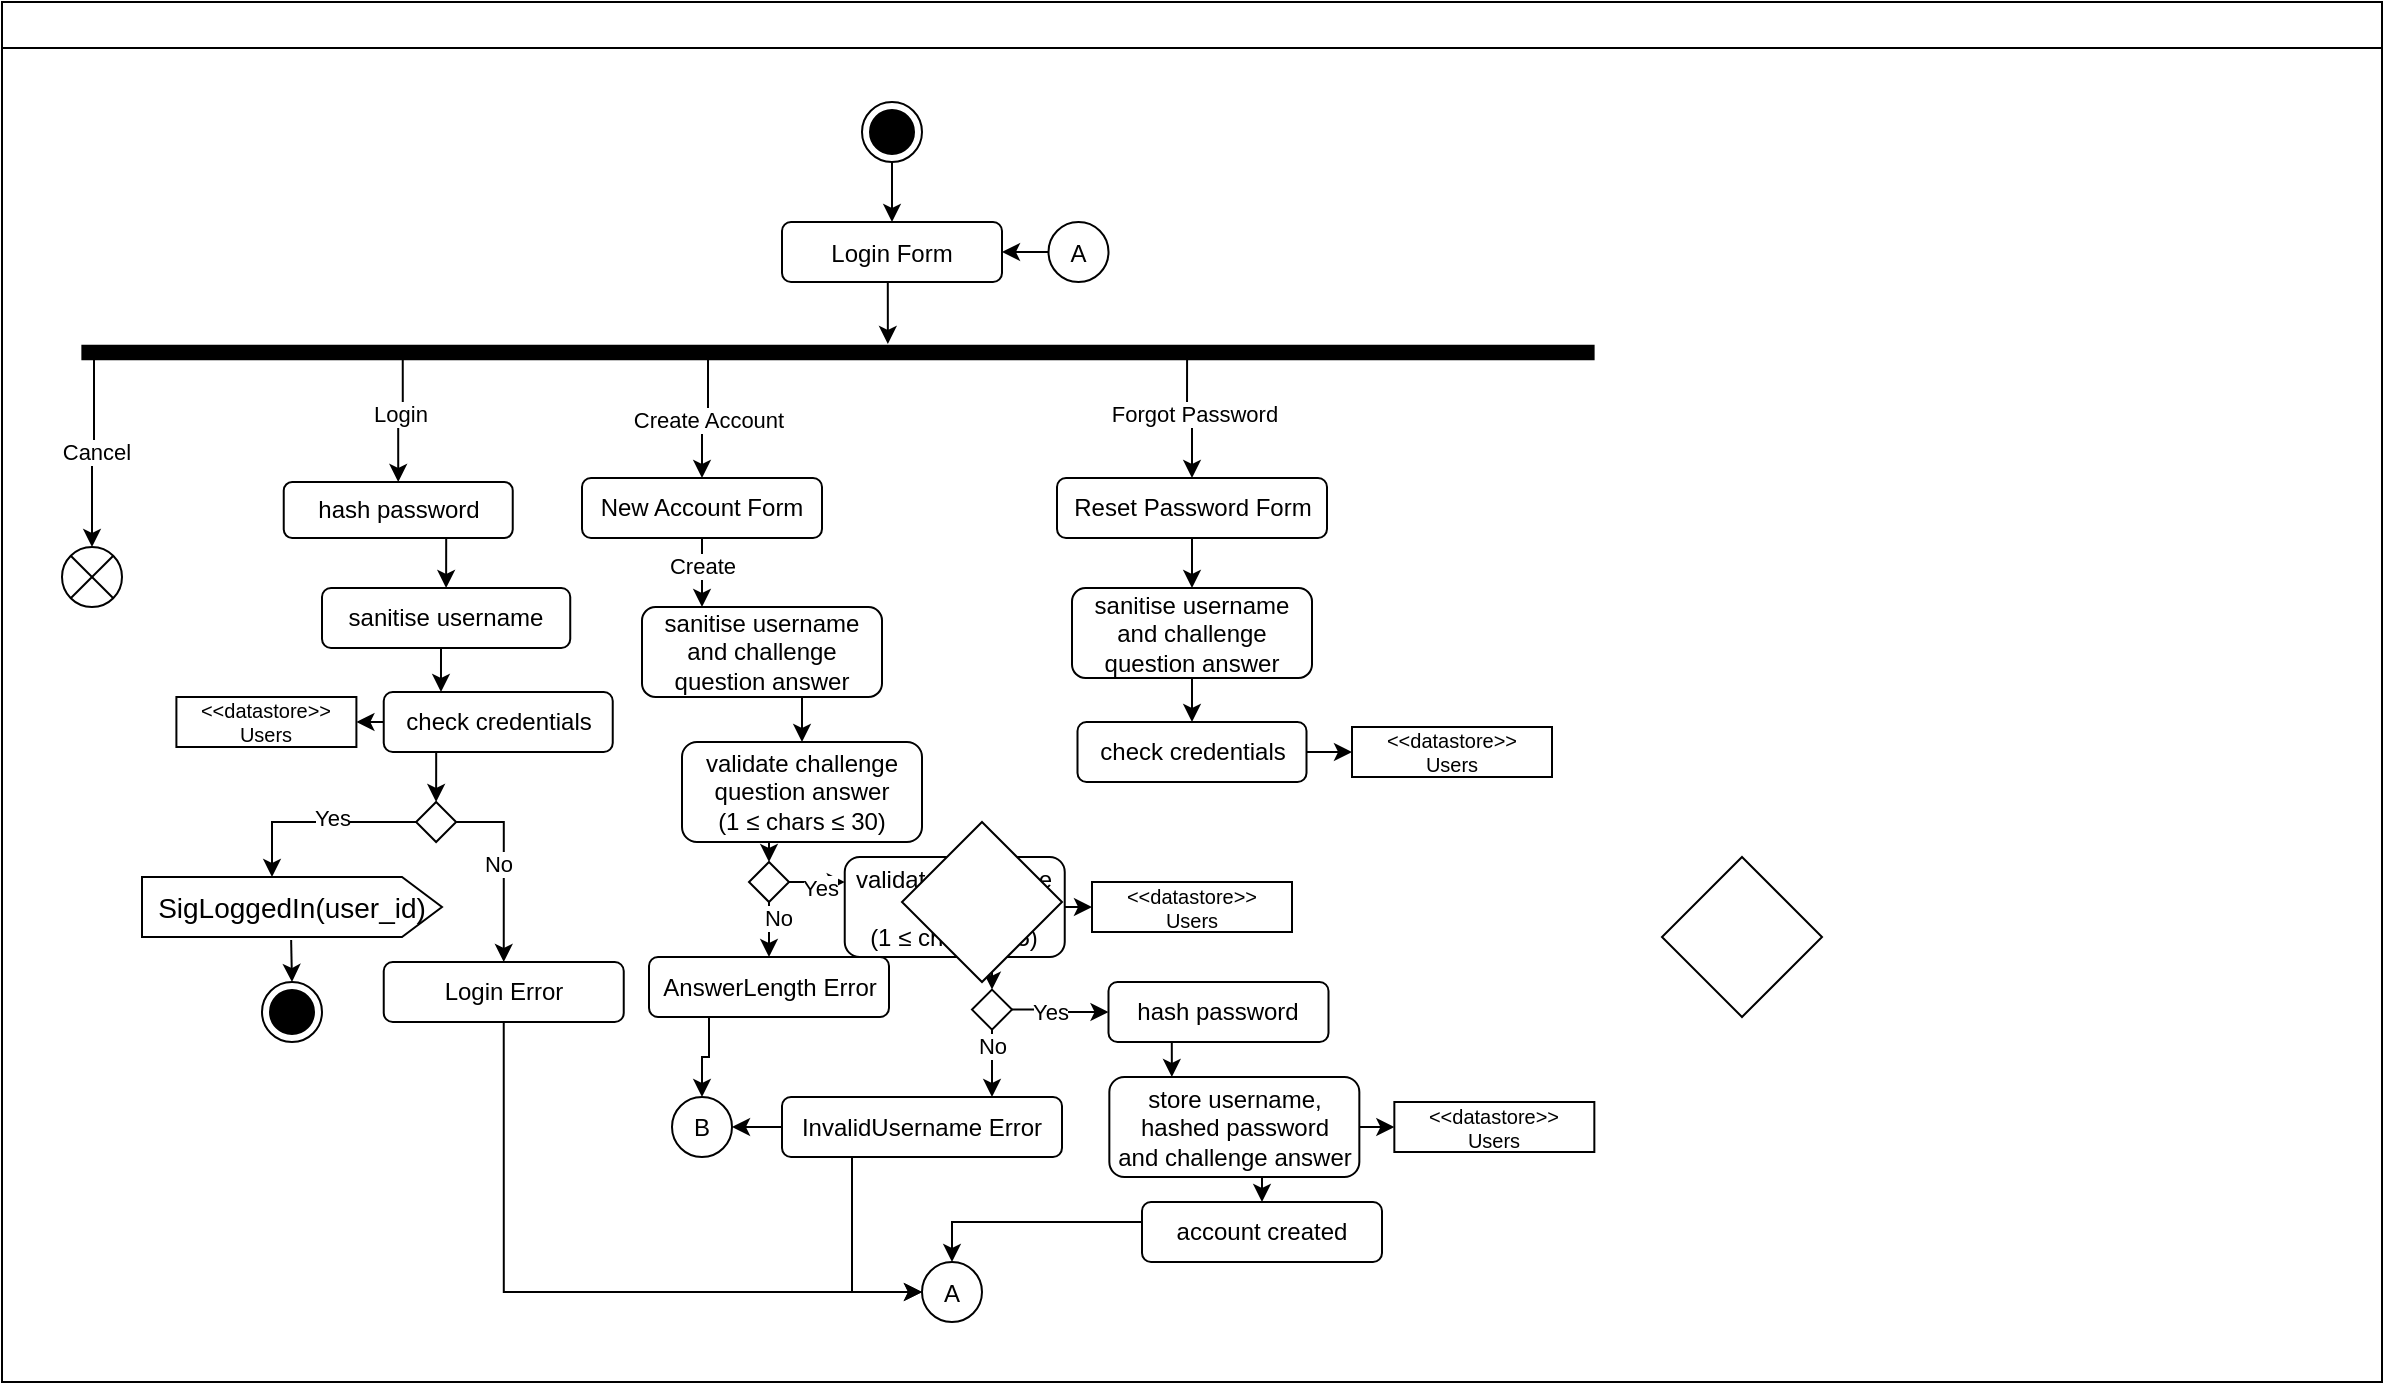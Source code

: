 <mxfile version="24.8.6">
  <diagram name="Page-1" id="e7e014a7-5840-1c2e-5031-d8a46d1fe8dd">
    <mxGraphModel dx="2228" dy="633" grid="1" gridSize="10" guides="1" tooltips="1" connect="1" arrows="1" fold="1" page="1" pageScale="1" pageWidth="1169" pageHeight="826" background="none" math="0" shadow="0">
      <root>
        <mxCell id="0" />
        <mxCell id="1" parent="0" />
        <mxCell id="2" value="" style="swimlane;whiteSpace=wrap" parent="1" vertex="1">
          <mxGeometry x="-140" y="100" width="1190" height="690" as="geometry">
            <mxRectangle x="20" y="120" width="50" height="40" as="alternateBounds" />
          </mxGeometry>
        </mxCell>
        <mxCell id="7" value="Login Form" style="rounded=1;" parent="2" vertex="1">
          <mxGeometry x="390" y="110" width="110" height="30" as="geometry" />
        </mxCell>
        <mxCell id="2FrgjrrF-dDn40EmP_Fg-46" value="" style="edgeStyle=orthogonalEdgeStyle;rounded=0;orthogonalLoop=1;jettySize=auto;html=1;entryX=0.5;entryY=0;entryDx=0;entryDy=0;" parent="2" source="2FrgjrrF-dDn40EmP_Fg-42" target="2FrgjrrF-dDn40EmP_Fg-44" edge="1">
          <mxGeometry relative="1" as="geometry">
            <mxPoint x="115" y="442" as="targetPoint" />
            <Array as="points">
              <mxPoint x="46" y="228" />
              <mxPoint x="17" y="228" />
            </Array>
          </mxGeometry>
        </mxCell>
        <mxCell id="2FrgjrrF-dDn40EmP_Fg-47" value="Cancel" style="edgeLabel;html=1;align=center;verticalAlign=middle;resizable=0;points=[];" parent="2FrgjrrF-dDn40EmP_Fg-46" vertex="1" connectable="0">
          <mxGeometry x="-0.034" y="1" relative="1" as="geometry">
            <mxPoint as="offset" />
          </mxGeometry>
        </mxCell>
        <mxCell id="6vOyJ-sNBMJ700w3KjmY-45" style="edgeStyle=orthogonalEdgeStyle;rounded=0;orthogonalLoop=1;jettySize=auto;html=1;entryX=0.5;entryY=0;entryDx=0;entryDy=0;exitX=0.858;exitY=0.586;exitDx=0;exitDy=0;exitPerimeter=0;" edge="1" parent="2" source="2FrgjrrF-dDn40EmP_Fg-42" target="2FrgjrrF-dDn40EmP_Fg-80">
          <mxGeometry relative="1" as="geometry" />
        </mxCell>
        <mxCell id="6vOyJ-sNBMJ700w3KjmY-48" value="Create Account" style="edgeLabel;html=1;align=center;verticalAlign=middle;resizable=0;points=[];" vertex="1" connectable="0" parent="6vOyJ-sNBMJ700w3KjmY-45">
          <mxGeometry x="-0.033" relative="1" as="geometry">
            <mxPoint as="offset" />
          </mxGeometry>
        </mxCell>
        <mxCell id="6vOyJ-sNBMJ700w3KjmY-46" style="edgeStyle=orthogonalEdgeStyle;rounded=0;orthogonalLoop=1;jettySize=auto;html=1;entryX=0.5;entryY=0;entryDx=0;entryDy=0;exitX=1.056;exitY=0.788;exitDx=0;exitDy=0;exitPerimeter=0;" edge="1" parent="2" source="2FrgjrrF-dDn40EmP_Fg-42" target="2FrgjrrF-dDn40EmP_Fg-48">
          <mxGeometry relative="1" as="geometry" />
        </mxCell>
        <mxCell id="6vOyJ-sNBMJ700w3KjmY-47" value="Login" style="edgeLabel;html=1;align=center;verticalAlign=middle;resizable=0;points=[];" vertex="1" connectable="0" parent="6vOyJ-sNBMJ700w3KjmY-46">
          <mxGeometry x="-0.157" y="-2" relative="1" as="geometry">
            <mxPoint as="offset" />
          </mxGeometry>
        </mxCell>
        <mxCell id="6vOyJ-sNBMJ700w3KjmY-61" style="edgeStyle=orthogonalEdgeStyle;rounded=0;orthogonalLoop=1;jettySize=auto;html=1;entryX=0.5;entryY=0;entryDx=0;entryDy=0;exitX=0.463;exitY=0.269;exitDx=0;exitDy=0;exitPerimeter=0;" edge="1" parent="2" source="2FrgjrrF-dDn40EmP_Fg-42" target="2FrgjrrF-dDn40EmP_Fg-113">
          <mxGeometry relative="1" as="geometry" />
        </mxCell>
        <mxCell id="6vOyJ-sNBMJ700w3KjmY-62" value="Forgot Password" style="edgeLabel;html=1;align=center;verticalAlign=middle;resizable=0;points=[];" vertex="1" connectable="0" parent="6vOyJ-sNBMJ700w3KjmY-61">
          <mxGeometry x="-0.071" y="3" relative="1" as="geometry">
            <mxPoint as="offset" />
          </mxGeometry>
        </mxCell>
        <mxCell id="2FrgjrrF-dDn40EmP_Fg-42" value="" style="html=1;points=[];perimeter=orthogonalPerimeter;fillColor=strokeColor;rotation=90;" parent="2" vertex="1">
          <mxGeometry x="414.62" y="-202.56" width="6.75" height="755.62" as="geometry" />
        </mxCell>
        <mxCell id="2FrgjrrF-dDn40EmP_Fg-44" value="" style="shape=sumEllipse;perimeter=ellipsePerimeter;html=1;backgroundOutline=1;" parent="2" vertex="1">
          <mxGeometry x="30" y="272.5" width="30" height="30" as="geometry" />
        </mxCell>
        <mxCell id="2FrgjrrF-dDn40EmP_Fg-53" style="edgeStyle=orthogonalEdgeStyle;rounded=0;orthogonalLoop=1;jettySize=auto;html=1;exitX=0.75;exitY=1;exitDx=0;exitDy=0;entryX=0.5;entryY=0;entryDx=0;entryDy=0;" parent="2" source="2FrgjrrF-dDn40EmP_Fg-48" target="2FrgjrrF-dDn40EmP_Fg-52" edge="1">
          <mxGeometry relative="1" as="geometry" />
        </mxCell>
        <mxCell id="2FrgjrrF-dDn40EmP_Fg-48" value="hash password" style="rounded=1;whiteSpace=wrap;html=1;" parent="2" vertex="1">
          <mxGeometry x="140.87" y="240" width="114.5" height="28" as="geometry" />
        </mxCell>
        <mxCell id="2FrgjrrF-dDn40EmP_Fg-55" style="edgeStyle=orthogonalEdgeStyle;rounded=0;orthogonalLoop=1;jettySize=auto;html=1;exitX=0.5;exitY=1;exitDx=0;exitDy=0;entryX=0.25;entryY=0;entryDx=0;entryDy=0;" parent="2" source="2FrgjrrF-dDn40EmP_Fg-52" target="2FrgjrrF-dDn40EmP_Fg-54" edge="1">
          <mxGeometry relative="1" as="geometry" />
        </mxCell>
        <mxCell id="2FrgjrrF-dDn40EmP_Fg-52" value="sanitise username" style="rounded=1;whiteSpace=wrap;html=1;" parent="2" vertex="1">
          <mxGeometry x="160" y="293" width="124.12" height="30" as="geometry" />
        </mxCell>
        <mxCell id="2FrgjrrF-dDn40EmP_Fg-61" style="edgeStyle=orthogonalEdgeStyle;rounded=0;orthogonalLoop=1;jettySize=auto;html=1;exitX=0.5;exitY=1;exitDx=0;exitDy=0;entryX=0.5;entryY=0;entryDx=0;entryDy=0;" parent="2" source="2FrgjrrF-dDn40EmP_Fg-54" target="2FrgjrrF-dDn40EmP_Fg-60" edge="1">
          <mxGeometry relative="1" as="geometry" />
        </mxCell>
        <mxCell id="6vOyJ-sNBMJ700w3KjmY-31" style="edgeStyle=orthogonalEdgeStyle;rounded=0;orthogonalLoop=1;jettySize=auto;html=1;exitX=0;exitY=0.5;exitDx=0;exitDy=0;entryX=1;entryY=0.5;entryDx=0;entryDy=0;" edge="1" parent="2" source="2FrgjrrF-dDn40EmP_Fg-54" target="2FrgjrrF-dDn40EmP_Fg-56">
          <mxGeometry relative="1" as="geometry" />
        </mxCell>
        <mxCell id="2FrgjrrF-dDn40EmP_Fg-54" value="check credentials" style="rounded=1;whiteSpace=wrap;html=1;" parent="2" vertex="1">
          <mxGeometry x="190.87" y="345" width="114.5" height="30" as="geometry" />
        </mxCell>
        <mxCell id="2FrgjrrF-dDn40EmP_Fg-56" value="&lt;div style=&quot;font-size: 10px;&quot;&gt;&lt;font style=&quot;font-size: 10px;&quot;&gt;&amp;lt;&amp;lt;datastore&amp;gt;&amp;gt;&lt;/font&gt;&lt;/div&gt;&lt;div style=&quot;font-size: 10px;&quot;&gt;&lt;font style=&quot;font-size: 10px;&quot;&gt;Users&lt;br&gt;&lt;/font&gt;&lt;/div&gt;" style="rounded=0;whiteSpace=wrap;html=1;" parent="2" vertex="1">
          <mxGeometry x="87.2" y="347.5" width="90" height="25" as="geometry" />
        </mxCell>
        <mxCell id="2FrgjrrF-dDn40EmP_Fg-72" style="edgeStyle=orthogonalEdgeStyle;rounded=0;orthogonalLoop=1;jettySize=auto;html=1;exitX=1;exitY=0.5;exitDx=0;exitDy=0;entryX=0.5;entryY=0;entryDx=0;entryDy=0;" parent="2" source="2FrgjrrF-dDn40EmP_Fg-60" target="2FrgjrrF-dDn40EmP_Fg-71" edge="1">
          <mxGeometry relative="1" as="geometry" />
        </mxCell>
        <mxCell id="2FrgjrrF-dDn40EmP_Fg-75" value="No" style="edgeLabel;html=1;align=center;verticalAlign=middle;resizable=0;points=[];" parent="2FrgjrrF-dDn40EmP_Fg-72" vertex="1" connectable="0">
          <mxGeometry x="-0.048" y="-2" relative="1" as="geometry">
            <mxPoint x="-1" as="offset" />
          </mxGeometry>
        </mxCell>
        <mxCell id="2FrgjrrF-dDn40EmP_Fg-60" value="" style="rhombus;whiteSpace=wrap;html=1;" parent="2" vertex="1">
          <mxGeometry x="207.06" y="400" width="20" height="20" as="geometry" />
        </mxCell>
        <mxCell id="2FrgjrrF-dDn40EmP_Fg-66" style="edgeStyle=orthogonalEdgeStyle;rounded=0;orthogonalLoop=1;jettySize=auto;html=1;exitX=0.343;exitY=0.967;exitDx=0;exitDy=0;exitPerimeter=0;entryX=0.5;entryY=0;entryDx=0;entryDy=0;" parent="2" target="2FrgjrrF-dDn40EmP_Fg-65" edge="1">
          <mxGeometry relative="1" as="geometry">
            <mxPoint x="144.57" y="469.01" as="sourcePoint" />
          </mxGeometry>
        </mxCell>
        <mxCell id="2FrgjrrF-dDn40EmP_Fg-65" value="" style="ellipse;html=1;shape=endState;fillColor=strokeColor;" parent="2" vertex="1">
          <mxGeometry x="130" y="490" width="30" height="30" as="geometry" />
        </mxCell>
        <mxCell id="2FrgjrrF-dDn40EmP_Fg-79" style="edgeStyle=orthogonalEdgeStyle;rounded=0;orthogonalLoop=1;jettySize=auto;html=1;exitX=0;exitY=0.5;exitDx=0;exitDy=0;entryX=1;entryY=0.5;entryDx=0;entryDy=0;" parent="2" source="2FrgjrrF-dDn40EmP_Fg-68" target="7" edge="1">
          <mxGeometry relative="1" as="geometry" />
        </mxCell>
        <mxCell id="2FrgjrrF-dDn40EmP_Fg-68" value="A" style="ellipse;" parent="2" vertex="1">
          <mxGeometry x="523.25" y="110" width="30" height="30" as="geometry" />
        </mxCell>
        <mxCell id="2FrgjrrF-dDn40EmP_Fg-70" value="A" style="ellipse;" parent="2" vertex="1">
          <mxGeometry x="460" y="630" width="30" height="30" as="geometry" />
        </mxCell>
        <mxCell id="6vOyJ-sNBMJ700w3KjmY-33" style="edgeStyle=orthogonalEdgeStyle;rounded=0;orthogonalLoop=1;jettySize=auto;html=1;exitX=0.5;exitY=1;exitDx=0;exitDy=0;entryX=0;entryY=0.5;entryDx=0;entryDy=0;" edge="1" parent="2" source="2FrgjrrF-dDn40EmP_Fg-71" target="2FrgjrrF-dDn40EmP_Fg-70">
          <mxGeometry relative="1" as="geometry" />
        </mxCell>
        <mxCell id="2FrgjrrF-dDn40EmP_Fg-71" value="Login Error" style="rounded=1;whiteSpace=wrap;html=1;" parent="2" vertex="1">
          <mxGeometry x="190.87" y="480" width="120" height="30" as="geometry" />
        </mxCell>
        <mxCell id="6vOyJ-sNBMJ700w3KjmY-10" style="edgeStyle=orthogonalEdgeStyle;rounded=0;orthogonalLoop=1;jettySize=auto;html=1;exitX=0.5;exitY=1;exitDx=0;exitDy=0;entryX=0.5;entryY=0;entryDx=0;entryDy=0;" edge="1" parent="2" source="2FrgjrrF-dDn40EmP_Fg-76" target="6vOyJ-sNBMJ700w3KjmY-7">
          <mxGeometry relative="1" as="geometry" />
        </mxCell>
        <mxCell id="2FrgjrrF-dDn40EmP_Fg-76" value="sanitise username and challenge question answer" style="rounded=1;whiteSpace=wrap;html=1;" parent="2" vertex="1">
          <mxGeometry x="320" y="302.5" width="120" height="45" as="geometry" />
        </mxCell>
        <mxCell id="2FrgjrrF-dDn40EmP_Fg-83" style="edgeStyle=orthogonalEdgeStyle;rounded=0;orthogonalLoop=1;jettySize=auto;html=1;exitX=0.5;exitY=1;exitDx=0;exitDy=0;entryX=0.25;entryY=0;entryDx=0;entryDy=0;" parent="2" source="2FrgjrrF-dDn40EmP_Fg-80" target="2FrgjrrF-dDn40EmP_Fg-76" edge="1">
          <mxGeometry relative="1" as="geometry" />
        </mxCell>
        <mxCell id="2FrgjrrF-dDn40EmP_Fg-84" value="Create" style="edgeLabel;html=1;align=center;verticalAlign=middle;resizable=0;points=[];" parent="2FrgjrrF-dDn40EmP_Fg-83" vertex="1" connectable="0">
          <mxGeometry x="-0.192" relative="1" as="geometry">
            <mxPoint as="offset" />
          </mxGeometry>
        </mxCell>
        <mxCell id="2FrgjrrF-dDn40EmP_Fg-80" value="New Account Form" style="rounded=1;whiteSpace=wrap;html=1;" parent="2" vertex="1">
          <mxGeometry x="290" y="238" width="120" height="30" as="geometry" />
        </mxCell>
        <mxCell id="2FrgjrrF-dDn40EmP_Fg-90" style="edgeStyle=orthogonalEdgeStyle;rounded=0;orthogonalLoop=1;jettySize=auto;html=1;exitX=0.5;exitY=1;exitDx=0;exitDy=0;entryX=0.5;entryY=0;entryDx=0;entryDy=0;" parent="2" source="2FrgjrrF-dDn40EmP_Fg-85" target="2FrgjrrF-dDn40EmP_Fg-89" edge="1">
          <mxGeometry relative="1" as="geometry" />
        </mxCell>
        <mxCell id="2FrgjrrF-dDn40EmP_Fg-107" style="edgeStyle=orthogonalEdgeStyle;rounded=0;orthogonalLoop=1;jettySize=auto;html=1;exitX=1;exitY=0.5;exitDx=0;exitDy=0;entryX=0;entryY=0.5;entryDx=0;entryDy=0;" parent="2" source="2FrgjrrF-dDn40EmP_Fg-85" target="2FrgjrrF-dDn40EmP_Fg-102" edge="1">
          <mxGeometry relative="1" as="geometry" />
        </mxCell>
        <mxCell id="2FrgjrrF-dDn40EmP_Fg-85" value="&lt;div&gt;validate username&lt;/div&gt;&lt;div&gt;unique,&lt;br&gt;&lt;/div&gt;&lt;div&gt;(1 ≤ chars ≤ 15)&lt;br&gt;&lt;/div&gt;" style="rounded=1;whiteSpace=wrap;html=1;" parent="2" vertex="1">
          <mxGeometry x="421.37" y="427.5" width="110" height="50" as="geometry" />
        </mxCell>
        <mxCell id="2FrgjrrF-dDn40EmP_Fg-87" value="&lt;div style=&quot;font-size: 10px;&quot;&gt;&lt;font style=&quot;font-size: 10px;&quot;&gt;&amp;lt;&amp;lt;datastore&amp;gt;&amp;gt;&lt;/font&gt;&lt;/div&gt;&lt;div style=&quot;font-size: 10px;&quot;&gt;&lt;font style=&quot;font-size: 10px;&quot;&gt;Users&lt;br&gt;&lt;/font&gt;&lt;/div&gt;" style="rounded=0;whiteSpace=wrap;html=1;" parent="2" vertex="1">
          <mxGeometry x="696.17" y="550" width="100" height="25" as="geometry" />
        </mxCell>
        <mxCell id="2FrgjrrF-dDn40EmP_Fg-100" style="edgeStyle=orthogonalEdgeStyle;rounded=0;orthogonalLoop=1;jettySize=auto;html=1;exitX=1;exitY=0.5;exitDx=0;exitDy=0;entryX=0;entryY=0.5;entryDx=0;entryDy=0;" parent="2" source="2FrgjrrF-dDn40EmP_Fg-89" target="2FrgjrrF-dDn40EmP_Fg-99" edge="1">
          <mxGeometry relative="1" as="geometry" />
        </mxCell>
        <mxCell id="6vOyJ-sNBMJ700w3KjmY-13" value="Yes" style="edgeLabel;html=1;align=center;verticalAlign=middle;resizable=0;points=[];" vertex="1" connectable="0" parent="2FrgjrrF-dDn40EmP_Fg-100">
          <mxGeometry x="-0.225" y="-1" relative="1" as="geometry">
            <mxPoint as="offset" />
          </mxGeometry>
        </mxCell>
        <mxCell id="6vOyJ-sNBMJ700w3KjmY-50" style="edgeStyle=orthogonalEdgeStyle;rounded=0;orthogonalLoop=1;jettySize=auto;html=1;exitX=0.5;exitY=1;exitDx=0;exitDy=0;entryX=0.75;entryY=0;entryDx=0;entryDy=0;" edge="1" parent="2" source="2FrgjrrF-dDn40EmP_Fg-89" target="2FrgjrrF-dDn40EmP_Fg-91">
          <mxGeometry relative="1" as="geometry" />
        </mxCell>
        <mxCell id="6vOyJ-sNBMJ700w3KjmY-51" value="No" style="edgeLabel;html=1;align=center;verticalAlign=middle;resizable=0;points=[];" vertex="1" connectable="0" parent="6vOyJ-sNBMJ700w3KjmY-50">
          <mxGeometry x="-0.573" relative="1" as="geometry">
            <mxPoint y="1" as="offset" />
          </mxGeometry>
        </mxCell>
        <mxCell id="2FrgjrrF-dDn40EmP_Fg-89" value="" style="rhombus;whiteSpace=wrap;html=1;" parent="2" vertex="1">
          <mxGeometry x="485.0" y="493.81" width="20" height="20" as="geometry" />
        </mxCell>
        <mxCell id="6vOyJ-sNBMJ700w3KjmY-54" style="edgeStyle=orthogonalEdgeStyle;rounded=0;orthogonalLoop=1;jettySize=auto;html=1;exitX=0.25;exitY=1;exitDx=0;exitDy=0;entryX=0;entryY=0.5;entryDx=0;entryDy=0;" edge="1" parent="2" source="2FrgjrrF-dDn40EmP_Fg-91" target="2FrgjrrF-dDn40EmP_Fg-70">
          <mxGeometry relative="1" as="geometry" />
        </mxCell>
        <mxCell id="6vOyJ-sNBMJ700w3KjmY-74" style="edgeStyle=orthogonalEdgeStyle;rounded=0;orthogonalLoop=1;jettySize=auto;html=1;exitX=0;exitY=0.5;exitDx=0;exitDy=0;entryX=1;entryY=0.5;entryDx=0;entryDy=0;" edge="1" parent="2" source="2FrgjrrF-dDn40EmP_Fg-91" target="6vOyJ-sNBMJ700w3KjmY-72">
          <mxGeometry relative="1" as="geometry" />
        </mxCell>
        <mxCell id="2FrgjrrF-dDn40EmP_Fg-91" value="InvalidUsername Error" style="rounded=1;whiteSpace=wrap;html=1;" parent="2" vertex="1">
          <mxGeometry x="390.0" y="547.5" width="140" height="30" as="geometry" />
        </mxCell>
        <mxCell id="2FrgjrrF-dDn40EmP_Fg-98" style="edgeStyle=orthogonalEdgeStyle;rounded=0;orthogonalLoop=1;jettySize=auto;html=1;exitX=0.5;exitY=1;exitDx=0;exitDy=0;entryX=0.5;entryY=0;entryDx=0;entryDy=0;" parent="2" source="2FrgjrrF-dDn40EmP_Fg-96" target="7" edge="1">
          <mxGeometry relative="1" as="geometry" />
        </mxCell>
        <mxCell id="2FrgjrrF-dDn40EmP_Fg-96" value="" style="ellipse;html=1;shape=endState;fillColor=strokeColor;" parent="2" vertex="1">
          <mxGeometry x="430" y="50" width="30" height="30" as="geometry" />
        </mxCell>
        <mxCell id="2FrgjrrF-dDn40EmP_Fg-105" style="edgeStyle=orthogonalEdgeStyle;rounded=0;orthogonalLoop=1;jettySize=auto;html=1;exitX=0.5;exitY=1;exitDx=0;exitDy=0;entryX=0.25;entryY=0;entryDx=0;entryDy=0;" parent="2" source="2FrgjrrF-dDn40EmP_Fg-99" target="2FrgjrrF-dDn40EmP_Fg-101" edge="1">
          <mxGeometry relative="1" as="geometry" />
        </mxCell>
        <mxCell id="2FrgjrrF-dDn40EmP_Fg-99" value="hash password" style="rounded=1;whiteSpace=wrap;html=1;" parent="2" vertex="1">
          <mxGeometry x="553.25" y="490" width="110" height="30" as="geometry" />
        </mxCell>
        <mxCell id="2FrgjrrF-dDn40EmP_Fg-103" style="edgeStyle=orthogonalEdgeStyle;rounded=0;orthogonalLoop=1;jettySize=auto;html=1;exitX=1;exitY=0.5;exitDx=0;exitDy=0;entryX=0;entryY=0.5;entryDx=0;entryDy=0;" parent="2" source="2FrgjrrF-dDn40EmP_Fg-101" target="2FrgjrrF-dDn40EmP_Fg-87" edge="1">
          <mxGeometry relative="1" as="geometry" />
        </mxCell>
        <mxCell id="2FrgjrrF-dDn40EmP_Fg-110" style="edgeStyle=orthogonalEdgeStyle;rounded=0;orthogonalLoop=1;jettySize=auto;html=1;exitX=0.5;exitY=1;exitDx=0;exitDy=0;entryX=0.5;entryY=0;entryDx=0;entryDy=0;" parent="2" source="2FrgjrrF-dDn40EmP_Fg-101" target="2FrgjrrF-dDn40EmP_Fg-109" edge="1">
          <mxGeometry relative="1" as="geometry" />
        </mxCell>
        <mxCell id="2FrgjrrF-dDn40EmP_Fg-101" value="&lt;div&gt;store username, hashed password&lt;/div&gt;&lt;div&gt;and challenge answer&lt;br&gt;&lt;/div&gt;" style="rounded=1;whiteSpace=wrap;html=1;" parent="2" vertex="1">
          <mxGeometry x="553.67" y="537.5" width="125" height="50" as="geometry" />
        </mxCell>
        <mxCell id="2FrgjrrF-dDn40EmP_Fg-102" value="&lt;div style=&quot;font-size: 10px;&quot;&gt;&lt;font style=&quot;font-size: 10px;&quot;&gt;&amp;lt;&amp;lt;datastore&amp;gt;&amp;gt;&lt;/font&gt;&lt;/div&gt;&lt;div style=&quot;font-size: 10px;&quot;&gt;&lt;font style=&quot;font-size: 10px;&quot;&gt;Users&lt;br&gt;&lt;/font&gt;&lt;/div&gt;" style="rounded=0;whiteSpace=wrap;html=1;" parent="2" vertex="1">
          <mxGeometry x="545" y="440" width="100" height="25" as="geometry" />
        </mxCell>
        <mxCell id="6vOyJ-sNBMJ700w3KjmY-59" style="edgeStyle=orthogonalEdgeStyle;rounded=0;orthogonalLoop=1;jettySize=auto;html=1;exitX=0;exitY=0.5;exitDx=0;exitDy=0;entryX=0.5;entryY=0;entryDx=0;entryDy=0;" edge="1" parent="2" source="2FrgjrrF-dDn40EmP_Fg-109" target="2FrgjrrF-dDn40EmP_Fg-70">
          <mxGeometry relative="1" as="geometry">
            <Array as="points">
              <mxPoint x="570" y="610" />
              <mxPoint x="475" y="610" />
            </Array>
          </mxGeometry>
        </mxCell>
        <mxCell id="2FrgjrrF-dDn40EmP_Fg-109" value="account created" style="rounded=1;whiteSpace=wrap;html=1;" parent="2" vertex="1">
          <mxGeometry x="570" y="600" width="120" height="30" as="geometry" />
        </mxCell>
        <mxCell id="6vOyJ-sNBMJ700w3KjmY-65" style="edgeStyle=orthogonalEdgeStyle;rounded=0;orthogonalLoop=1;jettySize=auto;html=1;exitX=0.5;exitY=1;exitDx=0;exitDy=0;entryX=0.5;entryY=0;entryDx=0;entryDy=0;" edge="1" parent="2" source="2FrgjrrF-dDn40EmP_Fg-113" target="6vOyJ-sNBMJ700w3KjmY-64">
          <mxGeometry relative="1" as="geometry" />
        </mxCell>
        <mxCell id="2FrgjrrF-dDn40EmP_Fg-113" value="Reset Password Form" style="rounded=1;whiteSpace=wrap;html=1;" parent="2" vertex="1">
          <mxGeometry x="527.5" y="238" width="135" height="30" as="geometry" />
        </mxCell>
        <mxCell id="6vOyJ-sNBMJ700w3KjmY-49" style="edgeStyle=orthogonalEdgeStyle;rounded=0;orthogonalLoop=1;jettySize=auto;html=1;exitX=0.25;exitY=1;exitDx=0;exitDy=0;entryX=0.5;entryY=0;entryDx=0;entryDy=0;" edge="1" parent="2" source="6vOyJ-sNBMJ700w3KjmY-7" target="6vOyJ-sNBMJ700w3KjmY-14">
          <mxGeometry relative="1" as="geometry" />
        </mxCell>
        <mxCell id="6vOyJ-sNBMJ700w3KjmY-7" value="&lt;div&gt;validate challenge question answer&lt;/div&gt;&lt;div&gt;(1 ≤ chars ≤ 30)&lt;/div&gt;" style="rounded=1;whiteSpace=wrap;html=1;" vertex="1" parent="2">
          <mxGeometry x="340" y="370" width="120" height="50" as="geometry" />
        </mxCell>
        <mxCell id="6vOyJ-sNBMJ700w3KjmY-43" style="edgeStyle=orthogonalEdgeStyle;rounded=0;orthogonalLoop=1;jettySize=auto;html=1;exitX=1;exitY=0.5;exitDx=0;exitDy=0;entryX=0;entryY=0.25;entryDx=0;entryDy=0;" edge="1" parent="2" source="6vOyJ-sNBMJ700w3KjmY-14" target="2FrgjrrF-dDn40EmP_Fg-85">
          <mxGeometry relative="1" as="geometry" />
        </mxCell>
        <mxCell id="6vOyJ-sNBMJ700w3KjmY-56" value="Yes" style="edgeLabel;html=1;align=center;verticalAlign=middle;resizable=0;points=[];" vertex="1" connectable="0" parent="6vOyJ-sNBMJ700w3KjmY-43">
          <mxGeometry x="-0.007" y="-3" relative="1" as="geometry">
            <mxPoint x="1" as="offset" />
          </mxGeometry>
        </mxCell>
        <mxCell id="6vOyJ-sNBMJ700w3KjmY-44" style="edgeStyle=orthogonalEdgeStyle;rounded=0;orthogonalLoop=1;jettySize=auto;html=1;exitX=0.5;exitY=1;exitDx=0;exitDy=0;entryX=0.5;entryY=0;entryDx=0;entryDy=0;" edge="1" parent="2" source="6vOyJ-sNBMJ700w3KjmY-14" target="6vOyJ-sNBMJ700w3KjmY-19">
          <mxGeometry relative="1" as="geometry" />
        </mxCell>
        <mxCell id="6vOyJ-sNBMJ700w3KjmY-57" value="No" style="edgeLabel;html=1;align=center;verticalAlign=middle;resizable=0;points=[];" vertex="1" connectable="0" parent="6vOyJ-sNBMJ700w3KjmY-44">
          <mxGeometry x="-0.442" y="4" relative="1" as="geometry">
            <mxPoint as="offset" />
          </mxGeometry>
        </mxCell>
        <mxCell id="6vOyJ-sNBMJ700w3KjmY-14" value="" style="rhombus;whiteSpace=wrap;html=1;" vertex="1" parent="2">
          <mxGeometry x="373.5" y="430" width="20" height="20" as="geometry" />
        </mxCell>
        <mxCell id="6vOyJ-sNBMJ700w3KjmY-73" style="edgeStyle=orthogonalEdgeStyle;rounded=0;orthogonalLoop=1;jettySize=auto;html=1;exitX=0.25;exitY=1;exitDx=0;exitDy=0;entryX=0.5;entryY=0;entryDx=0;entryDy=0;" edge="1" parent="2" source="6vOyJ-sNBMJ700w3KjmY-19" target="6vOyJ-sNBMJ700w3KjmY-72">
          <mxGeometry relative="1" as="geometry" />
        </mxCell>
        <mxCell id="6vOyJ-sNBMJ700w3KjmY-19" value="AnswerLength Error" style="rounded=1;whiteSpace=wrap;html=1;" vertex="1" parent="2">
          <mxGeometry x="323.5" y="477.5" width="120" height="30" as="geometry" />
        </mxCell>
        <mxCell id="6vOyJ-sNBMJ700w3KjmY-27" value="" style="edgeStyle=orthogonalEdgeStyle;rounded=0;orthogonalLoop=1;jettySize=auto;html=1;exitX=0;exitY=0.5;exitDx=0;exitDy=0;entryX=0;entryY=0;entryDx=65;entryDy=0;entryPerimeter=0;" edge="1" parent="2" source="2FrgjrrF-dDn40EmP_Fg-60" target="2FrgjrrF-dDn40EmP_Fg-63">
          <mxGeometry relative="1" as="geometry">
            <mxPoint x="97.2" y="550" as="sourcePoint" />
            <mxPoint x="48.12" y="580" as="targetPoint" />
          </mxGeometry>
        </mxCell>
        <mxCell id="6vOyJ-sNBMJ700w3KjmY-28" value="Yes" style="edgeLabel;html=1;align=center;verticalAlign=middle;resizable=0;points=[];" vertex="1" connectable="0" parent="6vOyJ-sNBMJ700w3KjmY-27">
          <mxGeometry x="-0.153" y="-2" relative="1" as="geometry">
            <mxPoint as="offset" />
          </mxGeometry>
        </mxCell>
        <mxCell id="2FrgjrrF-dDn40EmP_Fg-63" value="SigLoggedIn(user_id)" style="html=1;shape=mxgraph.infographic.ribbonSimple;notch1=0;notch2=20;align=center;verticalAlign=middle;fontSize=14;fontStyle=0;fillColor=#FFFFFF;whiteSpace=wrap;" parent="2" vertex="1">
          <mxGeometry x="70.0" y="437.5" width="150" height="30" as="geometry" />
        </mxCell>
        <mxCell id="6vOyJ-sNBMJ700w3KjmY-32" style="edgeStyle=orthogonalEdgeStyle;rounded=0;orthogonalLoop=1;jettySize=auto;html=1;exitX=0.5;exitY=1;exitDx=0;exitDy=0;entryX=-0.13;entryY=0.467;entryDx=0;entryDy=0;entryPerimeter=0;" edge="1" parent="2" source="7" target="2FrgjrrF-dDn40EmP_Fg-42">
          <mxGeometry relative="1" as="geometry" />
        </mxCell>
        <mxCell id="6vOyJ-sNBMJ700w3KjmY-69" style="edgeStyle=orthogonalEdgeStyle;rounded=0;orthogonalLoop=1;jettySize=auto;html=1;exitX=0.5;exitY=1;exitDx=0;exitDy=0;entryX=0.5;entryY=0;entryDx=0;entryDy=0;" edge="1" parent="2" source="6vOyJ-sNBMJ700w3KjmY-64" target="6vOyJ-sNBMJ700w3KjmY-66">
          <mxGeometry relative="1" as="geometry" />
        </mxCell>
        <mxCell id="6vOyJ-sNBMJ700w3KjmY-64" value="sanitise username and challenge question answer" style="rounded=1;whiteSpace=wrap;html=1;" vertex="1" parent="2">
          <mxGeometry x="535" y="293" width="120" height="45" as="geometry" />
        </mxCell>
        <mxCell id="6vOyJ-sNBMJ700w3KjmY-68" style="edgeStyle=orthogonalEdgeStyle;rounded=0;orthogonalLoop=1;jettySize=auto;html=1;exitX=1;exitY=0.5;exitDx=0;exitDy=0;entryX=0;entryY=0.5;entryDx=0;entryDy=0;" edge="1" parent="2" source="6vOyJ-sNBMJ700w3KjmY-66" target="6vOyJ-sNBMJ700w3KjmY-67">
          <mxGeometry relative="1" as="geometry" />
        </mxCell>
        <mxCell id="6vOyJ-sNBMJ700w3KjmY-66" value="check credentials" style="rounded=1;whiteSpace=wrap;html=1;" vertex="1" parent="2">
          <mxGeometry x="537.75" y="360" width="114.5" height="30" as="geometry" />
        </mxCell>
        <mxCell id="6vOyJ-sNBMJ700w3KjmY-67" value="&lt;div style=&quot;font-size: 10px;&quot;&gt;&lt;font style=&quot;font-size: 10px;&quot;&gt;&amp;lt;&amp;lt;datastore&amp;gt;&amp;gt;&lt;/font&gt;&lt;/div&gt;&lt;div style=&quot;font-size: 10px;&quot;&gt;&lt;font style=&quot;font-size: 10px;&quot;&gt;Users&lt;br&gt;&lt;/font&gt;&lt;/div&gt;" style="rounded=0;whiteSpace=wrap;html=1;" vertex="1" parent="2">
          <mxGeometry x="675" y="362.5" width="100" height="25" as="geometry" />
        </mxCell>
        <mxCell id="6vOyJ-sNBMJ700w3KjmY-71" value="" style="rhombus;whiteSpace=wrap;html=1;" vertex="1" parent="2">
          <mxGeometry x="830" y="427.5" width="80" height="80" as="geometry" />
        </mxCell>
        <mxCell id="6vOyJ-sNBMJ700w3KjmY-72" value="B" style="ellipse;whiteSpace=wrap;html=1;aspect=fixed;" vertex="1" parent="2">
          <mxGeometry x="335" y="547.5" width="30" height="30" as="geometry" />
        </mxCell>
        <mxCell id="6vOyJ-sNBMJ700w3KjmY-70" value="" style="rhombus;whiteSpace=wrap;html=1;" vertex="1" parent="1">
          <mxGeometry x="310" y="510" width="80" height="80" as="geometry" />
        </mxCell>
      </root>
    </mxGraphModel>
  </diagram>
</mxfile>
